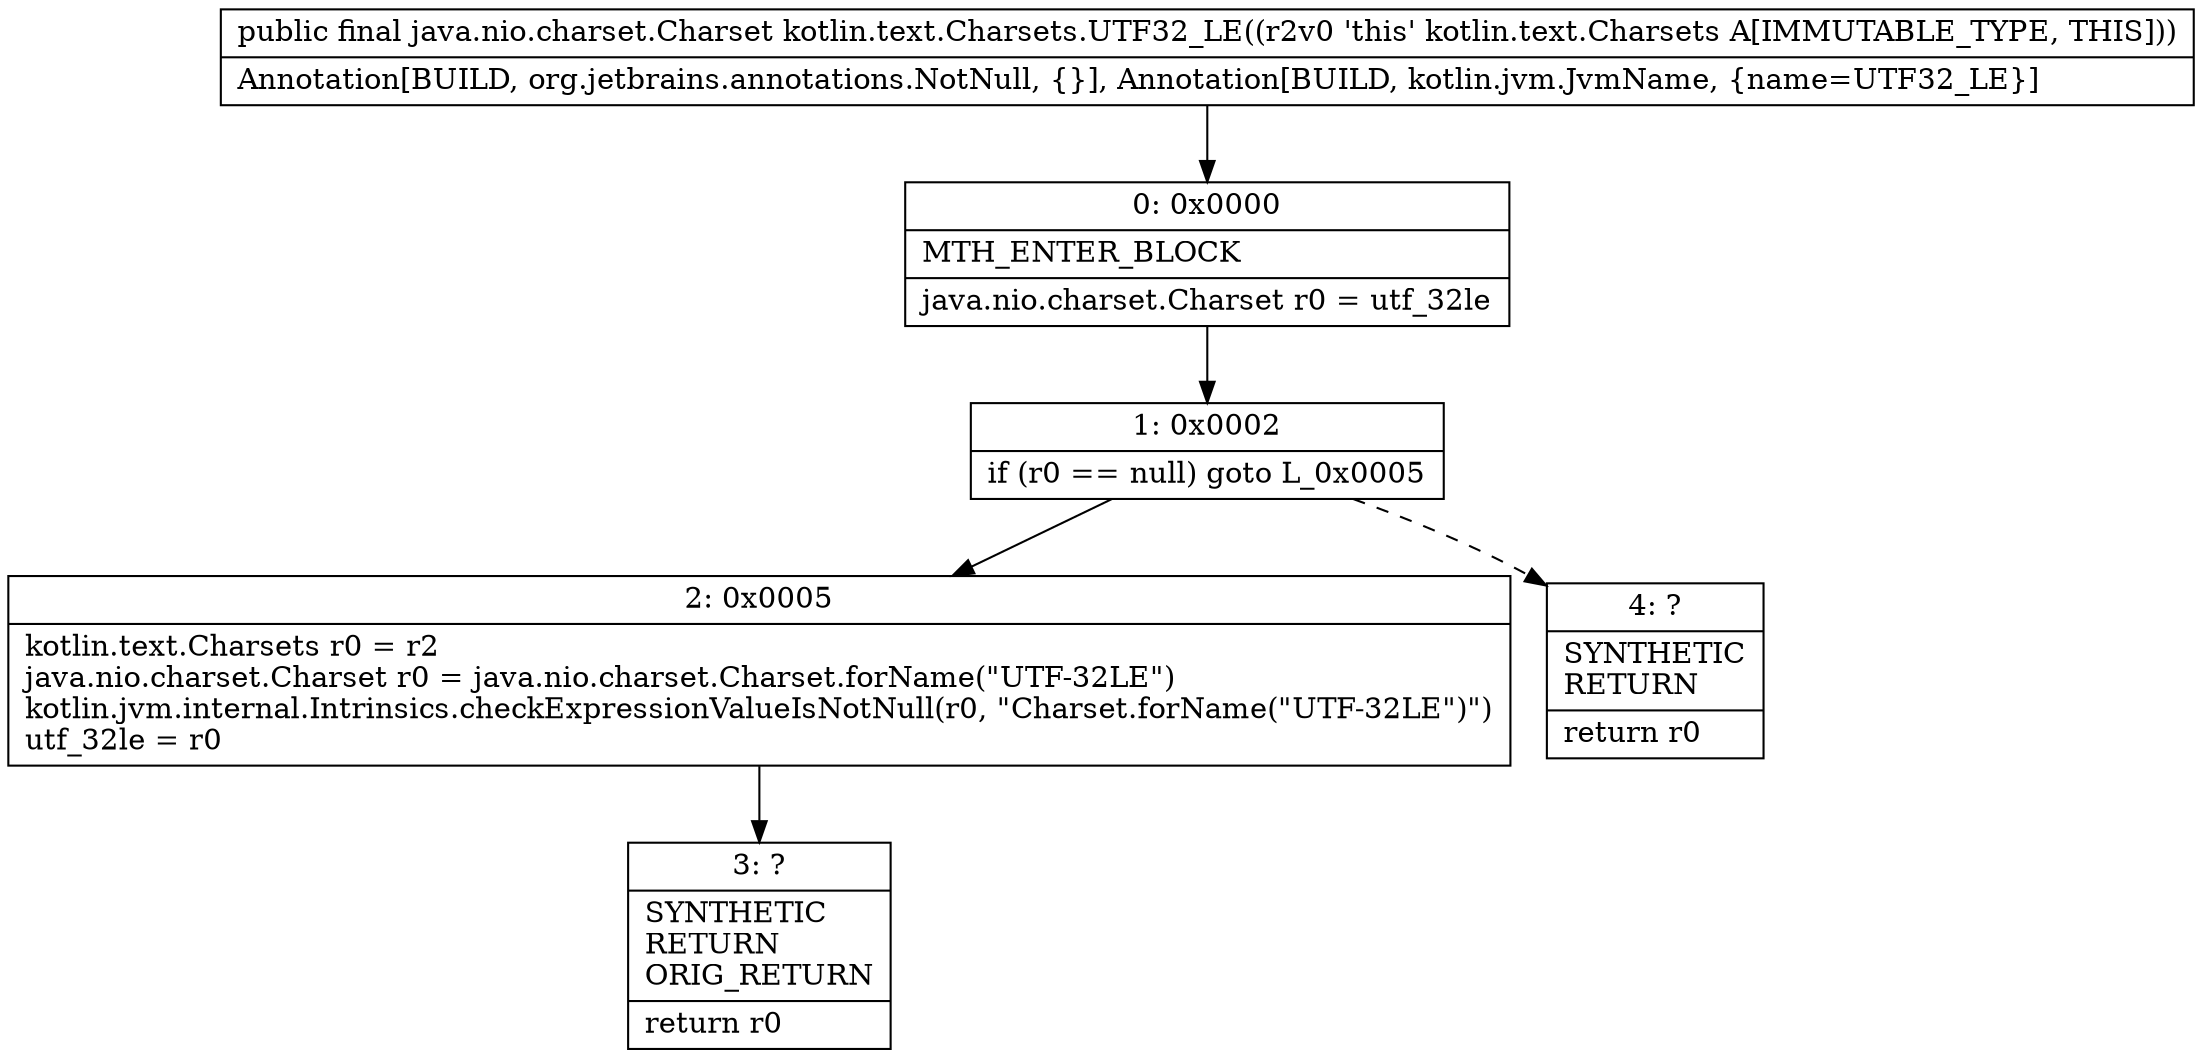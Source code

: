 digraph "CFG forkotlin.text.Charsets.UTF32_LE()Ljava\/nio\/charset\/Charset;" {
Node_0 [shape=record,label="{0\:\ 0x0000|MTH_ENTER_BLOCK\l|java.nio.charset.Charset r0 = utf_32le\l}"];
Node_1 [shape=record,label="{1\:\ 0x0002|if (r0 == null) goto L_0x0005\l}"];
Node_2 [shape=record,label="{2\:\ 0x0005|kotlin.text.Charsets r0 = r2\ljava.nio.charset.Charset r0 = java.nio.charset.Charset.forName(\"UTF\-32LE\")\lkotlin.jvm.internal.Intrinsics.checkExpressionValueIsNotNull(r0, \"Charset.forName(\"UTF\-32LE\")\")\lutf_32le = r0\l}"];
Node_3 [shape=record,label="{3\:\ ?|SYNTHETIC\lRETURN\lORIG_RETURN\l|return r0\l}"];
Node_4 [shape=record,label="{4\:\ ?|SYNTHETIC\lRETURN\l|return r0\l}"];
MethodNode[shape=record,label="{public final java.nio.charset.Charset kotlin.text.Charsets.UTF32_LE((r2v0 'this' kotlin.text.Charsets A[IMMUTABLE_TYPE, THIS]))  | Annotation[BUILD, org.jetbrains.annotations.NotNull, \{\}], Annotation[BUILD, kotlin.jvm.JvmName, \{name=UTF32_LE\}]\l}"];
MethodNode -> Node_0;
Node_0 -> Node_1;
Node_1 -> Node_2;
Node_1 -> Node_4[style=dashed];
Node_2 -> Node_3;
}

